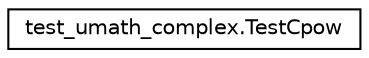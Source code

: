 digraph "Graphical Class Hierarchy"
{
 // LATEX_PDF_SIZE
  edge [fontname="Helvetica",fontsize="10",labelfontname="Helvetica",labelfontsize="10"];
  node [fontname="Helvetica",fontsize="10",shape=record];
  rankdir="LR";
  Node0 [label="test_umath_complex.TestCpow",height=0.2,width=0.4,color="black", fillcolor="white", style="filled",URL="$classtest__umath__complex_1_1TestCpow.html",tooltip=" "];
}
